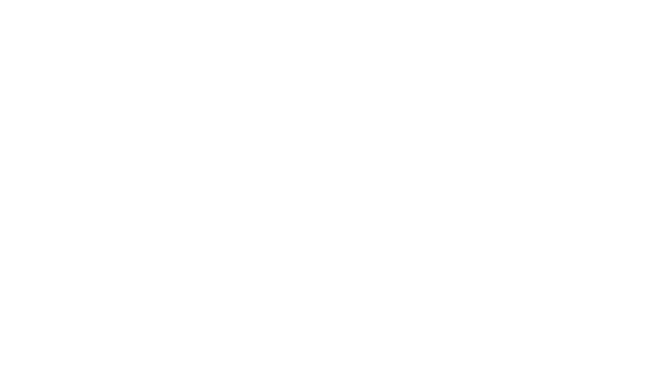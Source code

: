 digraph finite_state_machine {
  bgcolor = "transparent";
  rankdir = LR;
  ratio = 0.5625; // 16:9.

  // Invisible node from which to draw start transition to start state.
  node [style = invis]; -1;

  // Accept state.
  node [color = "white", fontcolor = "white", style = "", shape = doublecircle]; 1;

  // Catch-all (default) for remaining state.
  node [color = "white", fontcolor = "white", style = "", shape = circle, xlabel = ""];

  -1 -> 0 [color = "white", fontcolor = "white"];
  0 -> 1 [color = "white", fontcolor = "white", label = "A-Z"];
  0 -> 1 [color = "white", fontcolor = "white", label = "_"];
  0 -> 1 [color = "white", fontcolor = "white", label = "a-z"];
  1 -> 1 [color = "white", fontcolor = "white", label = "0-9"];
  1 -> 1 [color = "white", fontcolor = "white", label = "A-Z"];
  1 -> 1 [color = "white", fontcolor = "white", label = "_"];
  1 -> 1 [color = "white", fontcolor = "white", label = "a-z"];
}